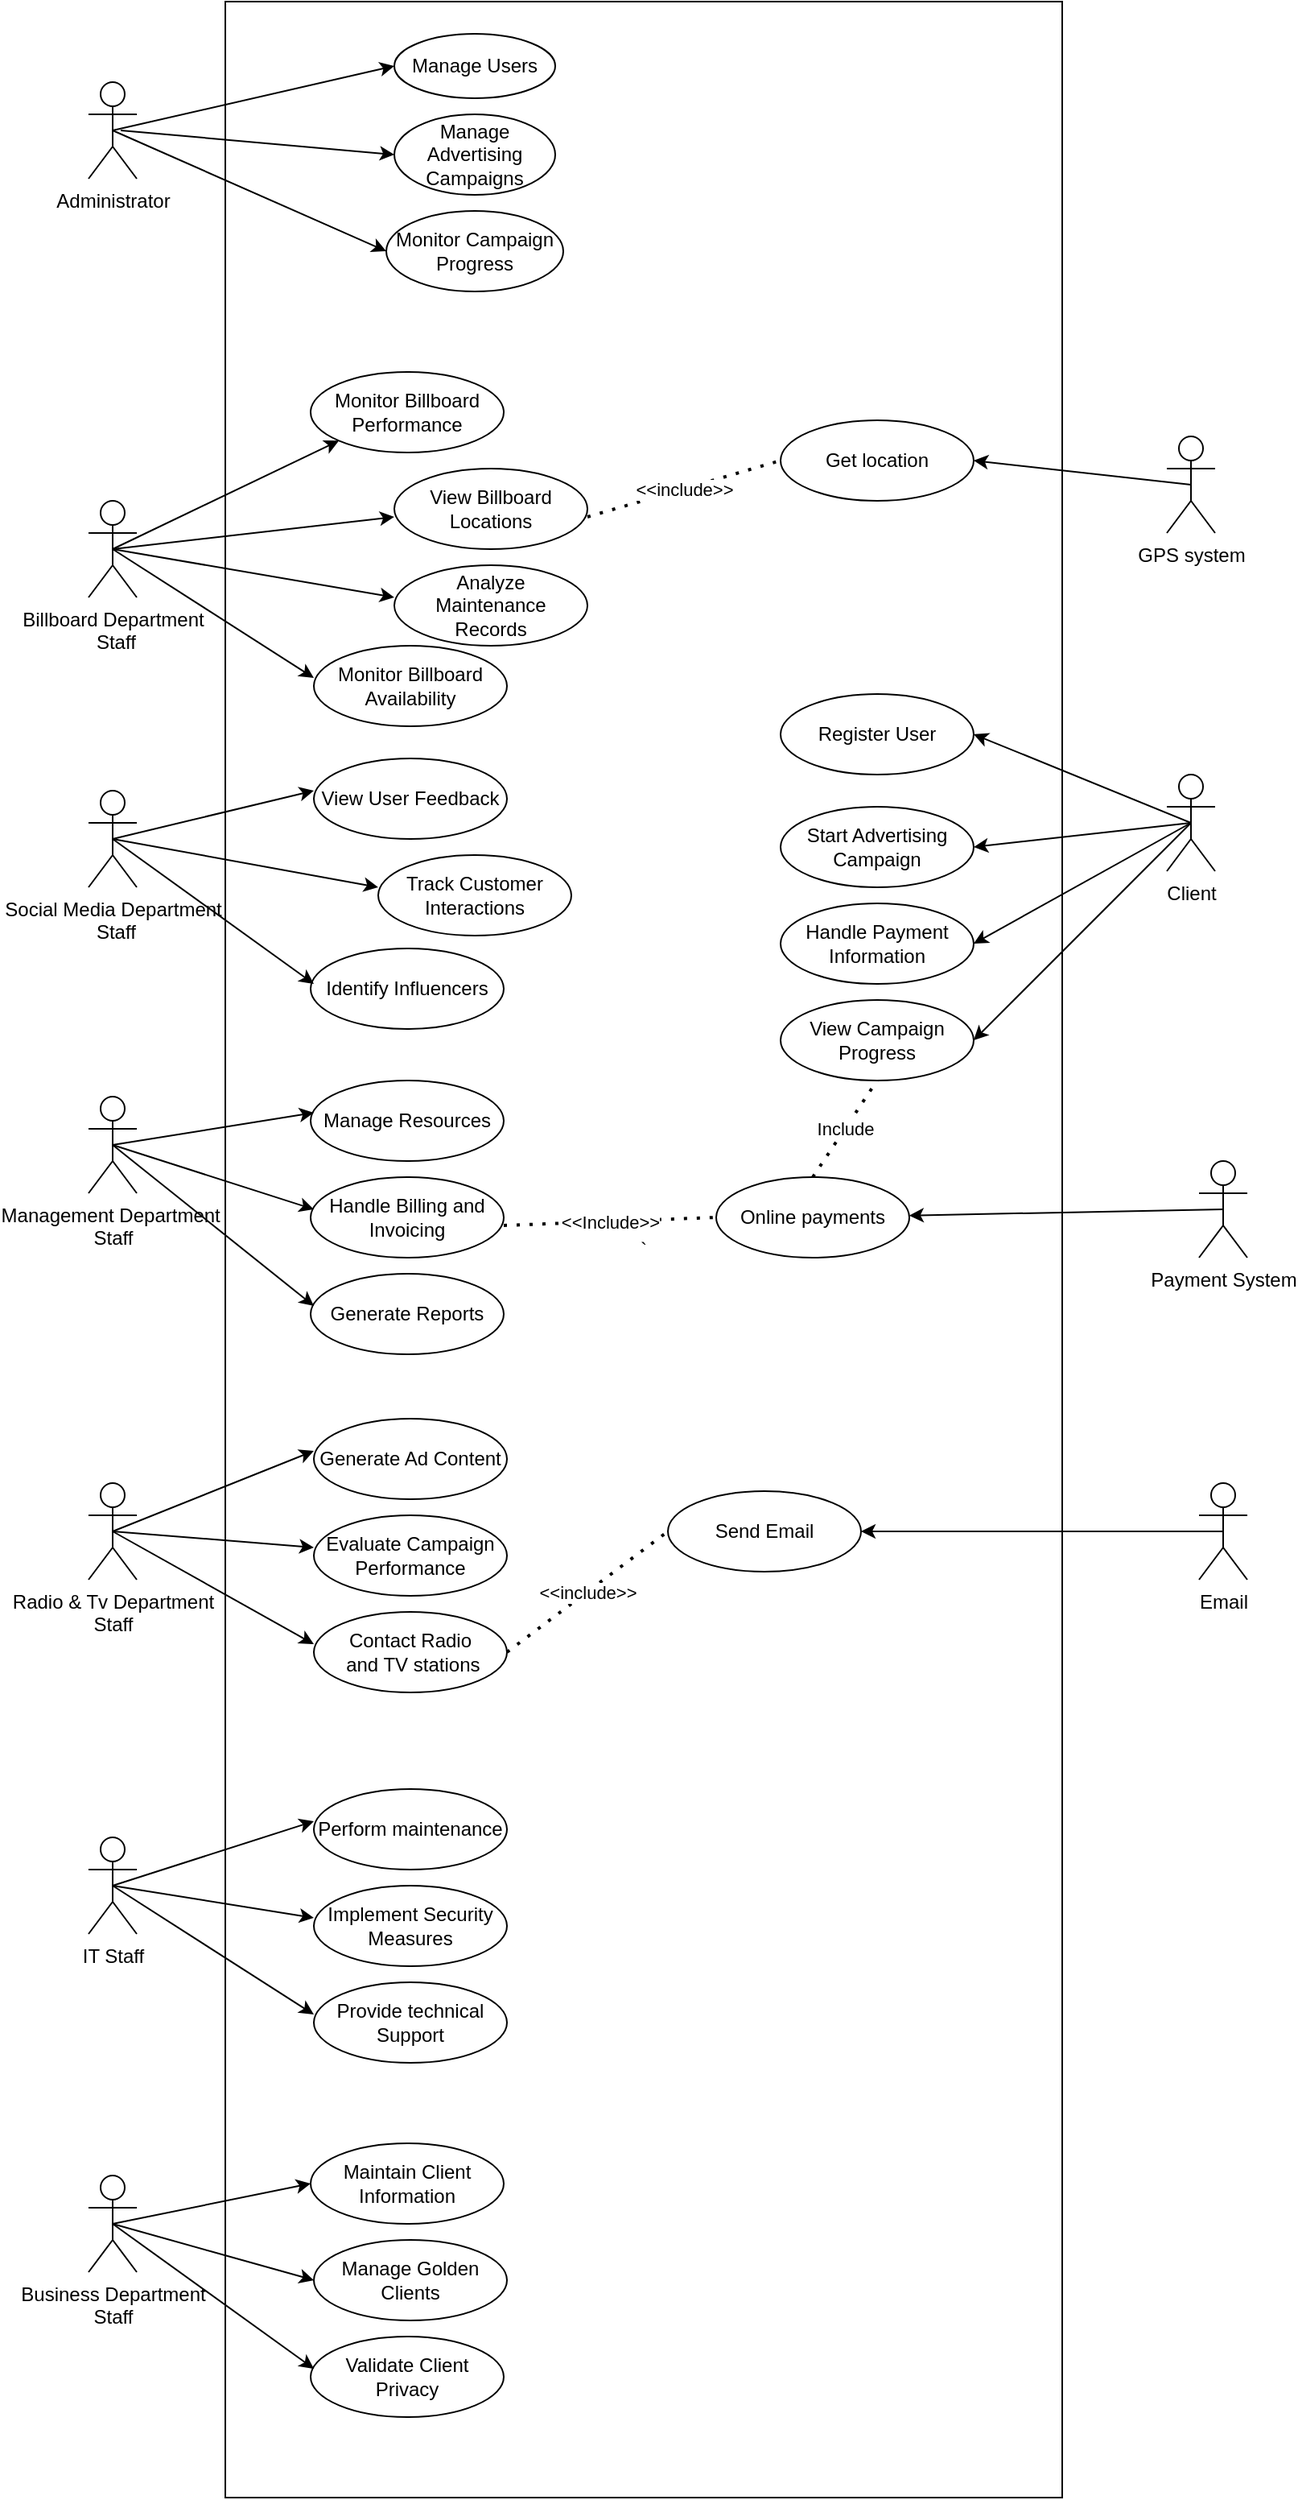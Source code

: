 <mxfile version="21.5.0" type="github">
  <diagram name="Page-1" id="-30_-kgWNISgQ9iI4o54">
    <mxGraphModel dx="1235" dy="1774" grid="1" gridSize="10" guides="1" tooltips="1" connect="1" arrows="1" fold="1" page="1" pageScale="1" pageWidth="850" pageHeight="1100" math="0" shadow="0">
      <root>
        <mxCell id="0" />
        <mxCell id="1" parent="0" />
        <object label="Billboard Department&lt;br&gt;&amp;nbsp;Staff" id="Q2n0QI2UcE-sAPUQfpQw-1">
          <mxCell style="shape=umlActor;verticalLabelPosition=bottom;verticalAlign=top;html=1;outlineConnect=0;direction=east;" vertex="1" parent="1">
            <mxGeometry x="80" y="230" width="30" height="60" as="geometry" />
          </mxCell>
        </object>
        <object label="Social Media Department&lt;br&gt;&amp;nbsp;Staff" id="Q2n0QI2UcE-sAPUQfpQw-10">
          <mxCell style="shape=umlActor;verticalLabelPosition=bottom;verticalAlign=top;html=1;outlineConnect=0;direction=east;" vertex="1" parent="1">
            <mxGeometry x="80" y="410" width="30" height="60" as="geometry" />
          </mxCell>
        </object>
        <mxCell id="Q2n0QI2UcE-sAPUQfpQw-11" value="Radio &amp;amp; Tv Department&lt;br&gt;Staff" style="shape=umlActor;verticalLabelPosition=bottom;verticalAlign=top;html=1;outlineConnect=0;" vertex="1" parent="1">
          <mxGeometry x="80" y="840" width="30" height="60" as="geometry" />
        </mxCell>
        <mxCell id="Q2n0QI2UcE-sAPUQfpQw-13" value="Management Department&amp;nbsp;&lt;br&gt;Staff" style="shape=umlActor;verticalLabelPosition=bottom;verticalAlign=top;html=1;outlineConnect=0;" vertex="1" parent="1">
          <mxGeometry x="80" y="600" width="30" height="60" as="geometry" />
        </mxCell>
        <mxCell id="Q2n0QI2UcE-sAPUQfpQw-14" value="IT Staff&lt;br&gt;" style="shape=umlActor;verticalLabelPosition=bottom;verticalAlign=top;html=1;outlineConnect=0;" vertex="1" parent="1">
          <mxGeometry x="80" y="1060" width="30" height="60" as="geometry" />
        </mxCell>
        <mxCell id="Q2n0QI2UcE-sAPUQfpQw-15" value="Administrator&lt;br&gt;" style="shape=umlActor;verticalLabelPosition=bottom;verticalAlign=top;html=1;outlineConnect=0;" vertex="1" parent="1">
          <mxGeometry x="80" y="-30" width="30" height="60" as="geometry" />
        </mxCell>
        <mxCell id="Q2n0QI2UcE-sAPUQfpQw-17" value="`" style="rounded=0;whiteSpace=wrap;labelBackgroundColor=none;" vertex="1" parent="1">
          <mxGeometry x="165" y="-80" width="520" height="1550" as="geometry" />
        </mxCell>
        <mxCell id="Q2n0QI2UcE-sAPUQfpQw-19" value="Manage Users" style="ellipse;whiteSpace=wrap;html=1;" vertex="1" parent="1">
          <mxGeometry x="270" y="-60" width="100" height="40" as="geometry" />
        </mxCell>
        <mxCell id="Q2n0QI2UcE-sAPUQfpQw-26" value="Manage Advertising Campaigns" style="ellipse;whiteSpace=wrap;html=1;" vertex="1" parent="1">
          <mxGeometry x="270" y="-10" width="100" height="50" as="geometry" />
        </mxCell>
        <mxCell id="Q2n0QI2UcE-sAPUQfpQw-41" value="Monitor Billboard Performance" style="ellipse;whiteSpace=wrap;html=1;" vertex="1" parent="1">
          <mxGeometry x="218" y="150" width="120" height="50" as="geometry" />
        </mxCell>
        <mxCell id="Q2n0QI2UcE-sAPUQfpQw-42" value="Analyze &lt;br&gt;Maintenance &lt;br&gt;Records" style="ellipse;whiteSpace=wrap;html=1;" vertex="1" parent="1">
          <mxGeometry x="270" y="270" width="120" height="50" as="geometry" />
        </mxCell>
        <mxCell id="Q2n0QI2UcE-sAPUQfpQw-43" value="Monitor Billboard Availability" style="ellipse;whiteSpace=wrap;html=1;" vertex="1" parent="1">
          <mxGeometry x="220" y="320" width="120" height="50" as="geometry" />
        </mxCell>
        <mxCell id="Q2n0QI2UcE-sAPUQfpQw-56" value="" style="endArrow=classic;html=1;rounded=0;exitX=0.5;exitY=0.5;exitDx=0;exitDy=0;exitPerimeter=0;entryX=0;entryY=1;entryDx=0;entryDy=0;" edge="1" parent="1" source="Q2n0QI2UcE-sAPUQfpQw-1" target="Q2n0QI2UcE-sAPUQfpQw-41">
          <mxGeometry width="50" height="50" relative="1" as="geometry">
            <mxPoint x="170" y="250" as="sourcePoint" />
            <mxPoint x="220" y="200" as="targetPoint" />
          </mxGeometry>
        </mxCell>
        <mxCell id="Q2n0QI2UcE-sAPUQfpQw-60" value="View User Feedback" style="ellipse;whiteSpace=wrap;html=1;" vertex="1" parent="1">
          <mxGeometry x="220" y="390" width="120" height="50" as="geometry" />
        </mxCell>
        <mxCell id="Q2n0QI2UcE-sAPUQfpQw-61" value="Track Customer Interactions" style="ellipse;whiteSpace=wrap;html=1;" vertex="1" parent="1">
          <mxGeometry x="260" y="450" width="120" height="50" as="geometry" />
        </mxCell>
        <mxCell id="Q2n0QI2UcE-sAPUQfpQw-62" value="Identify Influencers" style="ellipse;whiteSpace=wrap;html=1;" vertex="1" parent="1">
          <mxGeometry x="218" y="508" width="120" height="50" as="geometry" />
        </mxCell>
        <mxCell id="Q2n0QI2UcE-sAPUQfpQw-63" value="Manage Resources" style="ellipse;whiteSpace=wrap;html=1;" vertex="1" parent="1">
          <mxGeometry x="218" y="590" width="120" height="50" as="geometry" />
        </mxCell>
        <mxCell id="Q2n0QI2UcE-sAPUQfpQw-64" value="Handle Billing and Invoicing" style="ellipse;whiteSpace=wrap;html=1;" vertex="1" parent="1">
          <mxGeometry x="218" y="650" width="120" height="50" as="geometry" />
        </mxCell>
        <mxCell id="Q2n0QI2UcE-sAPUQfpQw-65" value="Generate Reports" style="ellipse;whiteSpace=wrap;html=1;" vertex="1" parent="1">
          <mxGeometry x="218" y="710" width="120" height="50" as="geometry" />
        </mxCell>
        <mxCell id="Q2n0QI2UcE-sAPUQfpQw-70" value="Generate Ad Content" style="ellipse;whiteSpace=wrap;html=1;" vertex="1" parent="1">
          <mxGeometry x="220" y="800" width="120" height="50" as="geometry" />
        </mxCell>
        <mxCell id="Q2n0QI2UcE-sAPUQfpQw-71" value="Evaluate Campaign Performance" style="ellipse;whiteSpace=wrap;html=1;" vertex="1" parent="1">
          <mxGeometry x="220" y="860" width="120" height="50" as="geometry" />
        </mxCell>
        <mxCell id="Q2n0QI2UcE-sAPUQfpQw-72" value="Contact Radio&lt;br&gt;&amp;nbsp;and TV stations" style="ellipse;whiteSpace=wrap;html=1;" vertex="1" parent="1">
          <mxGeometry x="220" y="920" width="120" height="50" as="geometry" />
        </mxCell>
        <mxCell id="Q2n0QI2UcE-sAPUQfpQw-73" style="edgeStyle=none;rounded=0;orthogonalLoop=1;jettySize=auto;html=1;exitX=1;exitY=0.75;exitDx=0;exitDy=0;" edge="1" parent="1" source="Q2n0QI2UcE-sAPUQfpQw-17" target="Q2n0QI2UcE-sAPUQfpQw-17">
          <mxGeometry relative="1" as="geometry" />
        </mxCell>
        <mxCell id="Q2n0QI2UcE-sAPUQfpQw-87" style="edgeStyle=none;rounded=0;orthogonalLoop=1;jettySize=auto;html=1;exitX=0.5;exitY=0.5;exitDx=0;exitDy=0;exitPerimeter=0;entryX=1;entryY=0.5;entryDx=0;entryDy=0;" edge="1" parent="1" source="Q2n0QI2UcE-sAPUQfpQw-74" target="Q2n0QI2UcE-sAPUQfpQw-77">
          <mxGeometry relative="1" as="geometry" />
        </mxCell>
        <mxCell id="Q2n0QI2UcE-sAPUQfpQw-74" value="Email" style="shape=umlActor;verticalLabelPosition=bottom;verticalAlign=top;html=1;outlineConnect=0;" vertex="1" parent="1">
          <mxGeometry x="770" y="840" width="30" height="60" as="geometry" />
        </mxCell>
        <mxCell id="Q2n0QI2UcE-sAPUQfpQw-77" value="Send Email&lt;br&gt;" style="ellipse;whiteSpace=wrap;html=1;" vertex="1" parent="1">
          <mxGeometry x="440" y="845" width="120" height="50" as="geometry" />
        </mxCell>
        <mxCell id="Q2n0QI2UcE-sAPUQfpQw-84" value="&amp;lt;&amp;lt;include&amp;gt;&amp;gt;&lt;br&gt;" style="endArrow=none;dashed=1;html=1;dashPattern=1 3;strokeWidth=2;rounded=0;exitX=1;exitY=0.5;exitDx=0;exitDy=0;entryX=0;entryY=0.5;entryDx=0;entryDy=0;" edge="1" parent="1" source="Q2n0QI2UcE-sAPUQfpQw-72" target="Q2n0QI2UcE-sAPUQfpQw-77">
          <mxGeometry width="50" height="50" relative="1" as="geometry">
            <mxPoint x="380" y="970" as="sourcePoint" />
            <mxPoint x="430" y="920" as="targetPoint" />
          </mxGeometry>
        </mxCell>
        <mxCell id="Q2n0QI2UcE-sAPUQfpQw-90" value="Perform maintenance" style="ellipse;whiteSpace=wrap;html=1;" vertex="1" parent="1">
          <mxGeometry x="220" y="1030" width="120" height="50" as="geometry" />
        </mxCell>
        <mxCell id="Q2n0QI2UcE-sAPUQfpQw-91" value="Implement Security Measures&lt;br&gt;" style="ellipse;whiteSpace=wrap;html=1;" vertex="1" parent="1">
          <mxGeometry x="220" y="1090" width="120" height="50" as="geometry" />
        </mxCell>
        <mxCell id="Q2n0QI2UcE-sAPUQfpQw-92" value="Provide technical Support" style="ellipse;whiteSpace=wrap;html=1;" vertex="1" parent="1">
          <mxGeometry x="220" y="1150" width="120" height="50" as="geometry" />
        </mxCell>
        <mxCell id="Q2n0QI2UcE-sAPUQfpQw-93" value="View Billboard Locations&lt;br&gt;" style="ellipse;whiteSpace=wrap;html=1;" vertex="1" parent="1">
          <mxGeometry x="270" y="210" width="120" height="50" as="geometry" />
        </mxCell>
        <mxCell id="Q2n0QI2UcE-sAPUQfpQw-94" style="edgeStyle=none;rounded=0;orthogonalLoop=1;jettySize=auto;html=1;exitX=1;exitY=1;exitDx=0;exitDy=0;" edge="1" parent="1" source="Q2n0QI2UcE-sAPUQfpQw-42" target="Q2n0QI2UcE-sAPUQfpQw-42">
          <mxGeometry relative="1" as="geometry" />
        </mxCell>
        <mxCell id="Q2n0QI2UcE-sAPUQfpQw-95" value="Get location&lt;br&gt;" style="ellipse;whiteSpace=wrap;html=1;" vertex="1" parent="1">
          <mxGeometry x="510" y="180" width="120" height="50" as="geometry" />
        </mxCell>
        <mxCell id="Q2n0QI2UcE-sAPUQfpQw-99" style="edgeStyle=none;rounded=0;orthogonalLoop=1;jettySize=auto;html=1;exitX=0.5;exitY=0.5;exitDx=0;exitDy=0;exitPerimeter=0;entryX=1;entryY=0.5;entryDx=0;entryDy=0;" edge="1" parent="1" source="Q2n0QI2UcE-sAPUQfpQw-96" target="Q2n0QI2UcE-sAPUQfpQw-95">
          <mxGeometry relative="1" as="geometry" />
        </mxCell>
        <mxCell id="Q2n0QI2UcE-sAPUQfpQw-96" value="GPS system&lt;br&gt;" style="shape=umlActor;verticalLabelPosition=bottom;verticalAlign=top;html=1;outlineConnect=0;" vertex="1" parent="1">
          <mxGeometry x="750" y="190" width="30" height="60" as="geometry" />
        </mxCell>
        <mxCell id="Q2n0QI2UcE-sAPUQfpQw-98" value="&amp;lt;&amp;lt;include&amp;gt;&amp;gt;" style="endArrow=none;dashed=1;html=1;dashPattern=1 3;strokeWidth=2;rounded=0;entryX=0;entryY=0.5;entryDx=0;entryDy=0;" edge="1" parent="1" target="Q2n0QI2UcE-sAPUQfpQw-95">
          <mxGeometry width="50" height="50" relative="1" as="geometry">
            <mxPoint x="390" y="240" as="sourcePoint" />
            <mxPoint x="440" y="190" as="targetPoint" />
          </mxGeometry>
        </mxCell>
        <mxCell id="Q2n0QI2UcE-sAPUQfpQw-104" value="" style="endArrow=classic;html=1;rounded=0;exitX=0.5;exitY=0.5;exitDx=0;exitDy=0;exitPerimeter=0;" edge="1" parent="1" source="Q2n0QI2UcE-sAPUQfpQw-11">
          <mxGeometry width="50" height="50" relative="1" as="geometry">
            <mxPoint x="170" y="870" as="sourcePoint" />
            <mxPoint x="220" y="820" as="targetPoint" />
          </mxGeometry>
        </mxCell>
        <mxCell id="Q2n0QI2UcE-sAPUQfpQw-106" value="" style="endArrow=classic;html=1;rounded=0;exitX=0.5;exitY=0.5;exitDx=0;exitDy=0;exitPerimeter=0;" edge="1" parent="1" source="Q2n0QI2UcE-sAPUQfpQw-11">
          <mxGeometry width="50" height="50" relative="1" as="geometry">
            <mxPoint x="170" y="930" as="sourcePoint" />
            <mxPoint x="220" y="880" as="targetPoint" />
          </mxGeometry>
        </mxCell>
        <mxCell id="Q2n0QI2UcE-sAPUQfpQw-110" value="" style="endArrow=classic;html=1;rounded=0;exitX=0.5;exitY=0.5;exitDx=0;exitDy=0;exitPerimeter=0;" edge="1" parent="1" source="Q2n0QI2UcE-sAPUQfpQw-11">
          <mxGeometry width="50" height="50" relative="1" as="geometry">
            <mxPoint x="170" y="990" as="sourcePoint" />
            <mxPoint x="220" y="940" as="targetPoint" />
          </mxGeometry>
        </mxCell>
        <mxCell id="Q2n0QI2UcE-sAPUQfpQw-112" value="" style="endArrow=classic;html=1;rounded=0;exitX=0.5;exitY=0.5;exitDx=0;exitDy=0;exitPerimeter=0;" edge="1" parent="1" source="Q2n0QI2UcE-sAPUQfpQw-13">
          <mxGeometry width="50" height="50" relative="1" as="geometry">
            <mxPoint x="170" y="660" as="sourcePoint" />
            <mxPoint x="220" y="610" as="targetPoint" />
          </mxGeometry>
        </mxCell>
        <mxCell id="Q2n0QI2UcE-sAPUQfpQw-113" value="" style="endArrow=classic;html=1;rounded=0;exitX=0.5;exitY=0.5;exitDx=0;exitDy=0;exitPerimeter=0;" edge="1" parent="1" source="Q2n0QI2UcE-sAPUQfpQw-13">
          <mxGeometry width="50" height="50" relative="1" as="geometry">
            <mxPoint x="170" y="720" as="sourcePoint" />
            <mxPoint x="220" y="670" as="targetPoint" />
          </mxGeometry>
        </mxCell>
        <mxCell id="Q2n0QI2UcE-sAPUQfpQw-116" value="" style="endArrow=classic;html=1;rounded=0;exitX=0.5;exitY=0.5;exitDx=0;exitDy=0;exitPerimeter=0;" edge="1" parent="1" source="Q2n0QI2UcE-sAPUQfpQw-13">
          <mxGeometry width="50" height="50" relative="1" as="geometry">
            <mxPoint x="170" y="780" as="sourcePoint" />
            <mxPoint x="220" y="730" as="targetPoint" />
          </mxGeometry>
        </mxCell>
        <mxCell id="Q2n0QI2UcE-sAPUQfpQw-117" value="" style="endArrow=classic;html=1;rounded=0;exitX=0.5;exitY=0.5;exitDx=0;exitDy=0;exitPerimeter=0;" edge="1" parent="1" source="Q2n0QI2UcE-sAPUQfpQw-10">
          <mxGeometry width="50" height="50" relative="1" as="geometry">
            <mxPoint x="170" y="460" as="sourcePoint" />
            <mxPoint x="220" y="410" as="targetPoint" />
          </mxGeometry>
        </mxCell>
        <mxCell id="Q2n0QI2UcE-sAPUQfpQw-121" value="" style="endArrow=classic;html=1;rounded=0;exitX=0.5;exitY=0.5;exitDx=0;exitDy=0;exitPerimeter=0;" edge="1" parent="1" source="Q2n0QI2UcE-sAPUQfpQw-10">
          <mxGeometry width="50" height="50" relative="1" as="geometry">
            <mxPoint x="150" y="450" as="sourcePoint" />
            <mxPoint x="260" y="470" as="targetPoint" />
          </mxGeometry>
        </mxCell>
        <mxCell id="Q2n0QI2UcE-sAPUQfpQw-122" value="" style="endArrow=classic;html=1;rounded=0;exitX=0.5;exitY=0.5;exitDx=0;exitDy=0;exitPerimeter=0;" edge="1" parent="1" source="Q2n0QI2UcE-sAPUQfpQw-10">
          <mxGeometry width="50" height="50" relative="1" as="geometry">
            <mxPoint x="170" y="580" as="sourcePoint" />
            <mxPoint x="220" y="530" as="targetPoint" />
          </mxGeometry>
        </mxCell>
        <mxCell id="Q2n0QI2UcE-sAPUQfpQw-123" value="" style="endArrow=classic;html=1;rounded=0;exitX=0.5;exitY=0.5;exitDx=0;exitDy=0;exitPerimeter=0;" edge="1" parent="1" source="Q2n0QI2UcE-sAPUQfpQw-1">
          <mxGeometry width="50" height="50" relative="1" as="geometry">
            <mxPoint x="220" y="290" as="sourcePoint" />
            <mxPoint x="270" y="240" as="targetPoint" />
          </mxGeometry>
        </mxCell>
        <mxCell id="Q2n0QI2UcE-sAPUQfpQw-124" value="" style="endArrow=classic;html=1;rounded=0;exitX=0.5;exitY=0.5;exitDx=0;exitDy=0;exitPerimeter=0;" edge="1" parent="1" source="Q2n0QI2UcE-sAPUQfpQw-1">
          <mxGeometry width="50" height="50" relative="1" as="geometry">
            <mxPoint x="220" y="340" as="sourcePoint" />
            <mxPoint x="270" y="290" as="targetPoint" />
          </mxGeometry>
        </mxCell>
        <mxCell id="Q2n0QI2UcE-sAPUQfpQw-125" value="" style="endArrow=classic;html=1;rounded=0;exitX=0.5;exitY=0.5;exitDx=0;exitDy=0;exitPerimeter=0;" edge="1" parent="1" source="Q2n0QI2UcE-sAPUQfpQw-1">
          <mxGeometry width="50" height="50" relative="1" as="geometry">
            <mxPoint x="170" y="390" as="sourcePoint" />
            <mxPoint x="220" y="340" as="targetPoint" />
          </mxGeometry>
        </mxCell>
        <mxCell id="Q2n0QI2UcE-sAPUQfpQw-126" value="" style="endArrow=classic;html=1;rounded=0;exitX=0.5;exitY=0.5;exitDx=0;exitDy=0;exitPerimeter=0;" edge="1" parent="1" source="Q2n0QI2UcE-sAPUQfpQw-15">
          <mxGeometry width="50" height="50" relative="1" as="geometry">
            <mxPoint x="220" y="10" as="sourcePoint" />
            <mxPoint x="270" y="-40" as="targetPoint" />
          </mxGeometry>
        </mxCell>
        <mxCell id="Q2n0QI2UcE-sAPUQfpQw-127" value="&amp;lt;&amp;lt;Include&amp;gt;&amp;gt;" style="endArrow=none;dashed=1;html=1;dashPattern=1 3;strokeWidth=2;rounded=0;entryX=0;entryY=0.5;entryDx=0;entryDy=0;" edge="1" parent="1" target="Q2n0QI2UcE-sAPUQfpQw-130">
          <mxGeometry width="50" height="50" relative="1" as="geometry">
            <mxPoint x="338" y="680" as="sourcePoint" />
            <mxPoint x="388" y="630" as="targetPoint" />
          </mxGeometry>
        </mxCell>
        <mxCell id="Q2n0QI2UcE-sAPUQfpQw-130" value="Online payments&lt;br&gt;" style="ellipse;whiteSpace=wrap;html=1;" vertex="1" parent="1">
          <mxGeometry x="470" y="650" width="120" height="50" as="geometry" />
        </mxCell>
        <mxCell id="Q2n0QI2UcE-sAPUQfpQw-133" style="edgeStyle=none;rounded=0;orthogonalLoop=1;jettySize=auto;html=1;exitX=0.5;exitY=0.5;exitDx=0;exitDy=0;exitPerimeter=0;" edge="1" parent="1" source="Q2n0QI2UcE-sAPUQfpQw-132" target="Q2n0QI2UcE-sAPUQfpQw-130">
          <mxGeometry relative="1" as="geometry" />
        </mxCell>
        <mxCell id="Q2n0QI2UcE-sAPUQfpQw-132" value="Payment System&lt;br&gt;" style="shape=umlActor;verticalLabelPosition=bottom;verticalAlign=top;html=1;outlineConnect=0;" vertex="1" parent="1">
          <mxGeometry x="770" y="640" width="30" height="60" as="geometry" />
        </mxCell>
        <mxCell id="Q2n0QI2UcE-sAPUQfpQw-134" value="" style="endArrow=classic;html=1;rounded=0;exitX=0.5;exitY=0.5;exitDx=0;exitDy=0;exitPerimeter=0;" edge="1" parent="1" source="Q2n0QI2UcE-sAPUQfpQw-14">
          <mxGeometry width="50" height="50" relative="1" as="geometry">
            <mxPoint x="170" y="1100" as="sourcePoint" />
            <mxPoint x="220" y="1050" as="targetPoint" />
          </mxGeometry>
        </mxCell>
        <mxCell id="Q2n0QI2UcE-sAPUQfpQw-135" value="" style="endArrow=classic;html=1;rounded=0;exitX=0.5;exitY=0.5;exitDx=0;exitDy=0;exitPerimeter=0;" edge="1" parent="1" source="Q2n0QI2UcE-sAPUQfpQw-14">
          <mxGeometry width="50" height="50" relative="1" as="geometry">
            <mxPoint x="170" y="1160" as="sourcePoint" />
            <mxPoint x="220" y="1110" as="targetPoint" />
          </mxGeometry>
        </mxCell>
        <mxCell id="Q2n0QI2UcE-sAPUQfpQw-136" value="" style="endArrow=classic;html=1;rounded=0;exitX=0.5;exitY=0.5;exitDx=0;exitDy=0;exitPerimeter=0;" edge="1" parent="1" source="Q2n0QI2UcE-sAPUQfpQw-14">
          <mxGeometry width="50" height="50" relative="1" as="geometry">
            <mxPoint x="170" y="1220" as="sourcePoint" />
            <mxPoint x="220" y="1170" as="targetPoint" />
          </mxGeometry>
        </mxCell>
        <mxCell id="Q2n0QI2UcE-sAPUQfpQw-139" value="" style="endArrow=classic;html=1;rounded=0;entryX=0;entryY=0.5;entryDx=0;entryDy=0;" edge="1" parent="1" target="Q2n0QI2UcE-sAPUQfpQw-26">
          <mxGeometry width="50" height="50" relative="1" as="geometry">
            <mxPoint x="100" as="sourcePoint" />
            <mxPoint x="270" y="10" as="targetPoint" />
          </mxGeometry>
        </mxCell>
        <mxCell id="Q2n0QI2UcE-sAPUQfpQw-140" value="Monitor Campaign Progress" style="ellipse;whiteSpace=wrap;html=1;" vertex="1" parent="1">
          <mxGeometry x="265" y="50" width="110" height="50" as="geometry" />
        </mxCell>
        <mxCell id="Q2n0QI2UcE-sAPUQfpQw-141" value="" style="endArrow=classic;html=1;rounded=0;entryX=0;entryY=0.5;entryDx=0;entryDy=0;exitX=0.5;exitY=0.5;exitDx=0;exitDy=0;exitPerimeter=0;" edge="1" parent="1" source="Q2n0QI2UcE-sAPUQfpQw-15" target="Q2n0QI2UcE-sAPUQfpQw-140">
          <mxGeometry width="50" height="50" relative="1" as="geometry">
            <mxPoint x="220" y="130" as="sourcePoint" />
            <mxPoint x="270" y="80" as="targetPoint" />
          </mxGeometry>
        </mxCell>
        <mxCell id="Q2n0QI2UcE-sAPUQfpQw-142" value="Business Department &lt;br&gt;Staff" style="shape=umlActor;verticalLabelPosition=bottom;verticalAlign=top;html=1;outlineConnect=0;" vertex="1" parent="1">
          <mxGeometry x="80" y="1270" width="30" height="60" as="geometry" />
        </mxCell>
        <mxCell id="Q2n0QI2UcE-sAPUQfpQw-144" value="Maintain Client Information" style="ellipse;whiteSpace=wrap;html=1;" vertex="1" parent="1">
          <mxGeometry x="218" y="1250" width="120" height="50" as="geometry" />
        </mxCell>
        <mxCell id="Q2n0QI2UcE-sAPUQfpQw-145" value="Manage Golden Clients" style="ellipse;whiteSpace=wrap;html=1;" vertex="1" parent="1">
          <mxGeometry x="220" y="1310" width="120" height="50" as="geometry" />
        </mxCell>
        <mxCell id="Q2n0QI2UcE-sAPUQfpQw-146" value="Validate Client Privacy" style="ellipse;whiteSpace=wrap;html=1;" vertex="1" parent="1">
          <mxGeometry x="218" y="1370" width="120" height="50" as="geometry" />
        </mxCell>
        <mxCell id="Q2n0QI2UcE-sAPUQfpQw-150" style="edgeStyle=none;rounded=0;orthogonalLoop=1;jettySize=auto;html=1;exitX=0.5;exitY=0.5;exitDx=0;exitDy=0;exitPerimeter=0;entryX=1;entryY=0.5;entryDx=0;entryDy=0;" edge="1" parent="1" source="Q2n0QI2UcE-sAPUQfpQw-147" target="Q2n0QI2UcE-sAPUQfpQw-148">
          <mxGeometry relative="1" as="geometry" />
        </mxCell>
        <mxCell id="Q2n0QI2UcE-sAPUQfpQw-152" style="edgeStyle=none;rounded=0;orthogonalLoop=1;jettySize=auto;html=1;exitX=0.5;exitY=0.5;exitDx=0;exitDy=0;exitPerimeter=0;entryX=1;entryY=0.5;entryDx=0;entryDy=0;" edge="1" parent="1" source="Q2n0QI2UcE-sAPUQfpQw-147" target="Q2n0QI2UcE-sAPUQfpQw-151">
          <mxGeometry relative="1" as="geometry" />
        </mxCell>
        <mxCell id="Q2n0QI2UcE-sAPUQfpQw-155" style="edgeStyle=none;rounded=0;orthogonalLoop=1;jettySize=auto;html=1;exitX=0.5;exitY=0.5;exitDx=0;exitDy=0;exitPerimeter=0;entryX=1;entryY=0.5;entryDx=0;entryDy=0;" edge="1" parent="1" source="Q2n0QI2UcE-sAPUQfpQw-147" target="Q2n0QI2UcE-sAPUQfpQw-153">
          <mxGeometry relative="1" as="geometry" />
        </mxCell>
        <mxCell id="Q2n0QI2UcE-sAPUQfpQw-156" style="edgeStyle=none;rounded=0;orthogonalLoop=1;jettySize=auto;html=1;exitX=0.5;exitY=0.5;exitDx=0;exitDy=0;exitPerimeter=0;entryX=1;entryY=0.5;entryDx=0;entryDy=0;" edge="1" parent="1" source="Q2n0QI2UcE-sAPUQfpQw-147" target="Q2n0QI2UcE-sAPUQfpQw-154">
          <mxGeometry relative="1" as="geometry" />
        </mxCell>
        <mxCell id="Q2n0QI2UcE-sAPUQfpQw-147" value="Client" style="shape=umlActor;verticalLabelPosition=bottom;verticalAlign=top;html=1;outlineConnect=0;" vertex="1" parent="1">
          <mxGeometry x="750" y="400" width="30" height="60" as="geometry" />
        </mxCell>
        <mxCell id="Q2n0QI2UcE-sAPUQfpQw-148" value="Register User&lt;br&gt;" style="ellipse;whiteSpace=wrap;html=1;" vertex="1" parent="1">
          <mxGeometry x="510" y="350" width="120" height="50" as="geometry" />
        </mxCell>
        <mxCell id="Q2n0QI2UcE-sAPUQfpQw-151" value="Start Advertising Campaign" style="ellipse;whiteSpace=wrap;html=1;" vertex="1" parent="1">
          <mxGeometry x="510" y="420" width="120" height="50" as="geometry" />
        </mxCell>
        <mxCell id="Q2n0QI2UcE-sAPUQfpQw-153" value="Handle Payment Information&lt;br&gt;" style="ellipse;whiteSpace=wrap;html=1;" vertex="1" parent="1">
          <mxGeometry x="510" y="480" width="120" height="50" as="geometry" />
        </mxCell>
        <mxCell id="Q2n0QI2UcE-sAPUQfpQw-154" value="View Campaign Progress" style="ellipse;whiteSpace=wrap;html=1;" vertex="1" parent="1">
          <mxGeometry x="510" y="540" width="120" height="50" as="geometry" />
        </mxCell>
        <mxCell id="Q2n0QI2UcE-sAPUQfpQw-157" value="Include" style="endArrow=none;dashed=1;html=1;dashPattern=1 3;strokeWidth=2;rounded=0;entryX=0.5;entryY=1;entryDx=0;entryDy=0;exitX=0.5;exitY=0;exitDx=0;exitDy=0;" edge="1" parent="1" source="Q2n0QI2UcE-sAPUQfpQw-130" target="Q2n0QI2UcE-sAPUQfpQw-154">
          <mxGeometry width="50" height="50" relative="1" as="geometry">
            <mxPoint x="530" y="650" as="sourcePoint" />
            <mxPoint x="580" y="600" as="targetPoint" />
          </mxGeometry>
        </mxCell>
        <mxCell id="Q2n0QI2UcE-sAPUQfpQw-158" value="" style="endArrow=classic;html=1;rounded=0;entryX=0;entryY=0.5;entryDx=0;entryDy=0;exitX=0.5;exitY=0.5;exitDx=0;exitDy=0;exitPerimeter=0;" edge="1" parent="1" source="Q2n0QI2UcE-sAPUQfpQw-142" target="Q2n0QI2UcE-sAPUQfpQw-144">
          <mxGeometry width="50" height="50" relative="1" as="geometry">
            <mxPoint x="170" y="1330" as="sourcePoint" />
            <mxPoint x="220" y="1280" as="targetPoint" />
          </mxGeometry>
        </mxCell>
        <mxCell id="Q2n0QI2UcE-sAPUQfpQw-160" value="" style="endArrow=classic;html=1;rounded=0;entryX=0;entryY=0.5;entryDx=0;entryDy=0;exitX=0.5;exitY=0.5;exitDx=0;exitDy=0;exitPerimeter=0;" edge="1" parent="1" source="Q2n0QI2UcE-sAPUQfpQw-142" target="Q2n0QI2UcE-sAPUQfpQw-145">
          <mxGeometry width="50" height="50" relative="1" as="geometry">
            <mxPoint x="170" y="1380" as="sourcePoint" />
            <mxPoint x="220" y="1330" as="targetPoint" />
          </mxGeometry>
        </mxCell>
        <mxCell id="Q2n0QI2UcE-sAPUQfpQw-163" value="" style="endArrow=classic;html=1;rounded=0;entryX=0.017;entryY=0.4;entryDx=0;entryDy=0;entryPerimeter=0;exitX=0.5;exitY=0.5;exitDx=0;exitDy=0;exitPerimeter=0;" edge="1" parent="1" source="Q2n0QI2UcE-sAPUQfpQw-142" target="Q2n0QI2UcE-sAPUQfpQw-146">
          <mxGeometry width="50" height="50" relative="1" as="geometry">
            <mxPoint x="170" y="1450" as="sourcePoint" />
            <mxPoint x="220" y="1400" as="targetPoint" />
          </mxGeometry>
        </mxCell>
      </root>
    </mxGraphModel>
  </diagram>
</mxfile>
